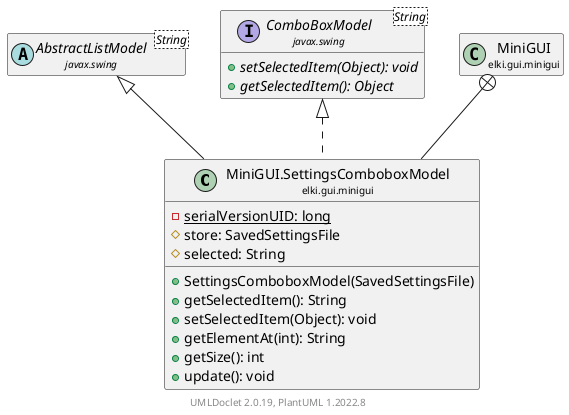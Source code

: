 @startuml
    remove .*\.(Instance|Par|Parameterizer|Factory)$
    set namespaceSeparator none
    hide empty fields
    hide empty methods

    class "<size:14>MiniGUI.SettingsComboboxModel\n<size:10>elki.gui.minigui" as elki.gui.minigui.MiniGUI.SettingsComboboxModel [[MiniGUI.SettingsComboboxModel.html]] {
        {static} -serialVersionUID: long
        #store: SavedSettingsFile
        #selected: String
        +SettingsComboboxModel(SavedSettingsFile)
        +getSelectedItem(): String
        +setSelectedItem(Object): void
        +getElementAt(int): String
        +getSize(): int
        +update(): void
    }

    abstract class "<size:14>AbstractListModel\n<size:10>javax.swing" as javax.swing.AbstractListModel<String>
    interface "<size:14>ComboBoxModel\n<size:10>javax.swing" as javax.swing.ComboBoxModel<String> {
        {abstract} +setSelectedItem(Object): void
        {abstract} +getSelectedItem(): Object
    }
    class "<size:14>MiniGUI\n<size:10>elki.gui.minigui" as elki.gui.minigui.MiniGUI [[MiniGUI.html]]

    javax.swing.AbstractListModel <|-- elki.gui.minigui.MiniGUI.SettingsComboboxModel
    javax.swing.ComboBoxModel <|.. elki.gui.minigui.MiniGUI.SettingsComboboxModel
    elki.gui.minigui.MiniGUI +-- elki.gui.minigui.MiniGUI.SettingsComboboxModel

    center footer UMLDoclet 2.0.19, PlantUML 1.2022.8
@enduml
